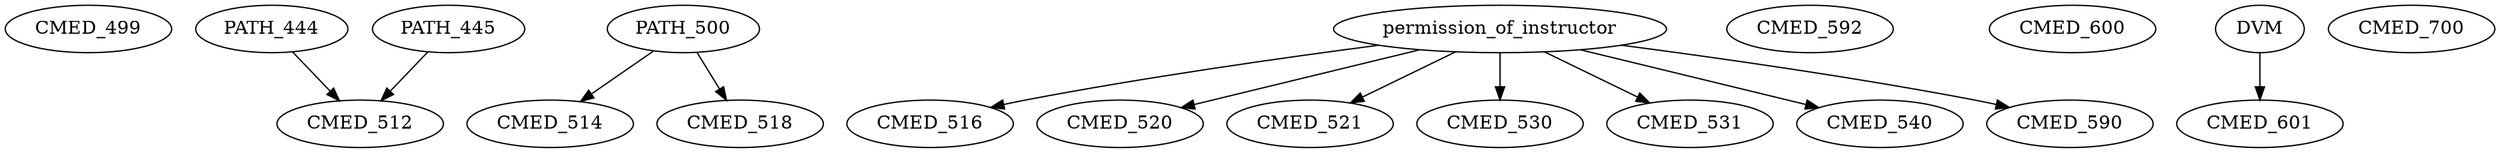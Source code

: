 digraph G {
    CMED_499;
    edge [color=black];
    PATH_444 -> CMED_512;
    PATH_445 -> CMED_512;
    edge [color=black];
    PATH_500 -> CMED_514;
    edge [color=black];
    permission_of_instructor -> CMED_516;
    edge [color=black];
    PATH_500 -> CMED_518;
    edge [color=black];
    permission_of_instructor -> CMED_520;
    edge [color=black];
    permission_of_instructor -> CMED_521;
    edge [color=black];
    permission_of_instructor -> CMED_530;
    edge [color=black];
    permission_of_instructor -> CMED_531;
    edge [color=black];
    permission_of_instructor -> CMED_540;
    edge [color=black];
    permission_of_instructor -> CMED_590;
    CMED_592;
    CMED_600;
    edge [color=black];
    DVM -> CMED_601;
    CMED_700;
}
